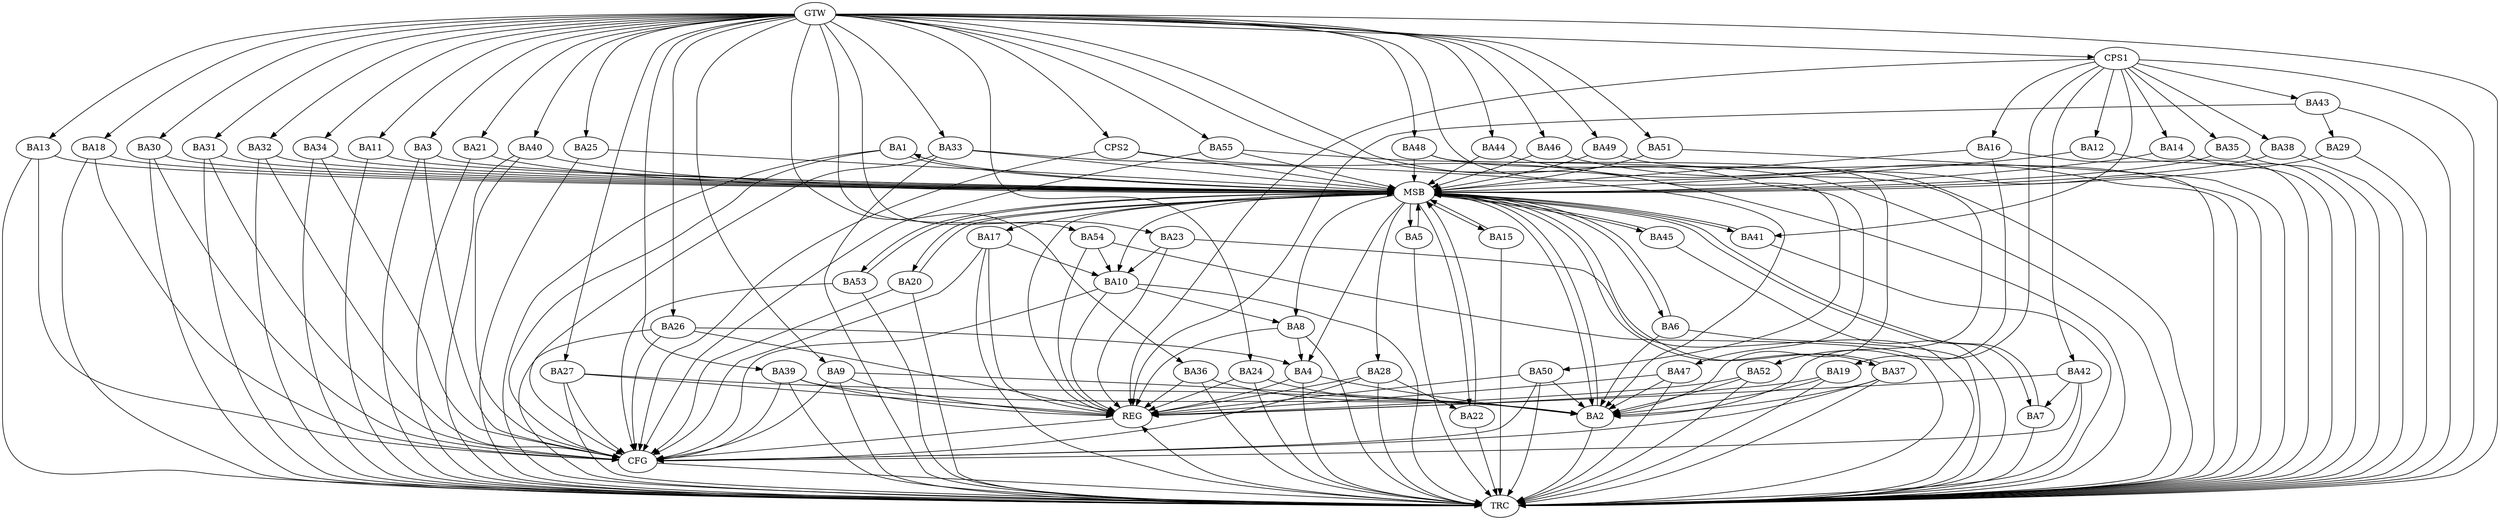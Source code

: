 strict digraph G {
  BA1 [ label="BA1" ];
  BA2 [ label="BA2" ];
  BA3 [ label="BA3" ];
  BA4 [ label="BA4" ];
  BA5 [ label="BA5" ];
  BA6 [ label="BA6" ];
  BA7 [ label="BA7" ];
  BA8 [ label="BA8" ];
  BA9 [ label="BA9" ];
  BA10 [ label="BA10" ];
  BA11 [ label="BA11" ];
  BA12 [ label="BA12" ];
  BA13 [ label="BA13" ];
  BA14 [ label="BA14" ];
  BA15 [ label="BA15" ];
  BA16 [ label="BA16" ];
  BA17 [ label="BA17" ];
  BA18 [ label="BA18" ];
  BA19 [ label="BA19" ];
  BA20 [ label="BA20" ];
  BA21 [ label="BA21" ];
  BA22 [ label="BA22" ];
  BA23 [ label="BA23" ];
  BA24 [ label="BA24" ];
  BA25 [ label="BA25" ];
  BA26 [ label="BA26" ];
  BA27 [ label="BA27" ];
  BA28 [ label="BA28" ];
  BA29 [ label="BA29" ];
  BA30 [ label="BA30" ];
  BA31 [ label="BA31" ];
  BA32 [ label="BA32" ];
  BA33 [ label="BA33" ];
  BA34 [ label="BA34" ];
  BA35 [ label="BA35" ];
  BA36 [ label="BA36" ];
  BA37 [ label="BA37" ];
  BA38 [ label="BA38" ];
  BA39 [ label="BA39" ];
  BA40 [ label="BA40" ];
  BA41 [ label="BA41" ];
  BA42 [ label="BA42" ];
  BA43 [ label="BA43" ];
  BA44 [ label="BA44" ];
  BA45 [ label="BA45" ];
  BA46 [ label="BA46" ];
  BA47 [ label="BA47" ];
  BA48 [ label="BA48" ];
  BA49 [ label="BA49" ];
  BA50 [ label="BA50" ];
  BA51 [ label="BA51" ];
  BA52 [ label="BA52" ];
  BA53 [ label="BA53" ];
  BA54 [ label="BA54" ];
  BA55 [ label="BA55" ];
  CPS1 [ label="CPS1" ];
  CPS2 [ label="CPS2" ];
  GTW [ label="GTW" ];
  REG [ label="REG" ];
  MSB [ label="MSB" ];
  CFG [ label="CFG" ];
  TRC [ label="TRC" ];
  BA4 -> BA2;
  BA8 -> BA4;
  BA9 -> BA2;
  BA10 -> BA8;
  BA17 -> BA10;
  BA19 -> BA2;
  BA23 -> BA10;
  BA24 -> BA2;
  BA26 -> BA4;
  BA27 -> BA2;
  BA28 -> BA22;
  BA39 -> BA2;
  BA42 -> BA7;
  BA43 -> BA29;
  BA47 -> BA2;
  BA50 -> BA2;
  BA52 -> BA2;
  BA54 -> BA10;
  CPS1 -> BA41;
  CPS1 -> BA43;
  CPS1 -> BA16;
  CPS1 -> BA42;
  CPS1 -> BA19;
  CPS1 -> BA38;
  CPS1 -> BA12;
  CPS1 -> BA14;
  CPS1 -> BA35;
  GTW -> BA3;
  GTW -> BA9;
  GTW -> BA11;
  GTW -> BA13;
  GTW -> BA18;
  GTW -> BA21;
  GTW -> BA23;
  GTW -> BA24;
  GTW -> BA25;
  GTW -> BA26;
  GTW -> BA27;
  GTW -> BA30;
  GTW -> BA31;
  GTW -> BA32;
  GTW -> BA33;
  GTW -> BA34;
  GTW -> BA36;
  GTW -> BA39;
  GTW -> BA40;
  GTW -> BA44;
  GTW -> BA46;
  GTW -> BA47;
  GTW -> BA48;
  GTW -> BA49;
  GTW -> BA50;
  GTW -> BA51;
  GTW -> BA52;
  GTW -> BA54;
  GTW -> BA55;
  GTW -> CPS1;
  GTW -> CPS2;
  BA4 -> REG;
  BA8 -> REG;
  BA9 -> REG;
  BA10 -> REG;
  BA17 -> REG;
  BA19 -> REG;
  BA23 -> REG;
  BA24 -> REG;
  BA26 -> REG;
  BA27 -> REG;
  BA28 -> REG;
  BA36 -> REG;
  BA39 -> REG;
  BA42 -> REG;
  BA43 -> REG;
  BA47 -> REG;
  BA50 -> REG;
  BA52 -> REG;
  BA54 -> REG;
  CPS1 -> REG;
  BA1 -> MSB;
  MSB -> BA2;
  MSB -> REG;
  BA2 -> MSB;
  MSB -> BA1;
  BA3 -> MSB;
  BA5 -> MSB;
  MSB -> BA4;
  BA6 -> MSB;
  BA7 -> MSB;
  BA11 -> MSB;
  MSB -> BA10;
  BA12 -> MSB;
  BA13 -> MSB;
  BA14 -> MSB;
  BA15 -> MSB;
  BA16 -> MSB;
  BA18 -> MSB;
  BA20 -> MSB;
  MSB -> BA6;
  BA21 -> MSB;
  BA22 -> MSB;
  MSB -> BA7;
  BA25 -> MSB;
  MSB -> BA17;
  BA29 -> MSB;
  BA30 -> MSB;
  MSB -> BA22;
  BA31 -> MSB;
  MSB -> BA8;
  BA32 -> MSB;
  BA33 -> MSB;
  BA34 -> MSB;
  BA35 -> MSB;
  BA37 -> MSB;
  BA38 -> MSB;
  BA40 -> MSB;
  MSB -> BA28;
  BA41 -> MSB;
  MSB -> BA5;
  BA44 -> MSB;
  MSB -> BA20;
  BA45 -> MSB;
  BA46 -> MSB;
  BA48 -> MSB;
  MSB -> BA41;
  BA49 -> MSB;
  MSB -> BA45;
  BA51 -> MSB;
  MSB -> BA15;
  BA53 -> MSB;
  BA55 -> MSB;
  MSB -> BA53;
  CPS2 -> MSB;
  MSB -> BA37;
  BA30 -> CFG;
  BA42 -> CFG;
  BA9 -> CFG;
  BA32 -> CFG;
  BA27 -> CFG;
  BA28 -> CFG;
  BA13 -> CFG;
  BA40 -> CFG;
  BA1 -> CFG;
  BA26 -> CFG;
  BA37 -> CFG;
  CPS2 -> CFG;
  BA50 -> CFG;
  BA31 -> CFG;
  BA20 -> CFG;
  BA55 -> CFG;
  BA3 -> CFG;
  BA18 -> CFG;
  BA33 -> CFG;
  BA17 -> CFG;
  BA39 -> CFG;
  BA10 -> CFG;
  BA53 -> CFG;
  BA34 -> CFG;
  REG -> CFG;
  BA1 -> TRC;
  BA2 -> TRC;
  BA3 -> TRC;
  BA4 -> TRC;
  BA5 -> TRC;
  BA6 -> TRC;
  BA7 -> TRC;
  BA8 -> TRC;
  BA9 -> TRC;
  BA10 -> TRC;
  BA11 -> TRC;
  BA12 -> TRC;
  BA13 -> TRC;
  BA14 -> TRC;
  BA15 -> TRC;
  BA16 -> TRC;
  BA17 -> TRC;
  BA18 -> TRC;
  BA19 -> TRC;
  BA20 -> TRC;
  BA21 -> TRC;
  BA22 -> TRC;
  BA23 -> TRC;
  BA24 -> TRC;
  BA25 -> TRC;
  BA26 -> TRC;
  BA27 -> TRC;
  BA28 -> TRC;
  BA29 -> TRC;
  BA30 -> TRC;
  BA31 -> TRC;
  BA32 -> TRC;
  BA33 -> TRC;
  BA34 -> TRC;
  BA35 -> TRC;
  BA36 -> TRC;
  BA37 -> TRC;
  BA38 -> TRC;
  BA39 -> TRC;
  BA40 -> TRC;
  BA41 -> TRC;
  BA42 -> TRC;
  BA43 -> TRC;
  BA44 -> TRC;
  BA45 -> TRC;
  BA46 -> TRC;
  BA47 -> TRC;
  BA48 -> TRC;
  BA49 -> TRC;
  BA50 -> TRC;
  BA51 -> TRC;
  BA52 -> TRC;
  BA53 -> TRC;
  BA54 -> TRC;
  BA55 -> TRC;
  CPS1 -> TRC;
  CPS2 -> TRC;
  GTW -> TRC;
  CFG -> TRC;
  TRC -> REG;
  BA6 -> BA2;
  BA48 -> BA2;
  BA37 -> BA2;
  BA33 -> BA2;
  BA16 -> BA2;
  BA36 -> BA2;
}
